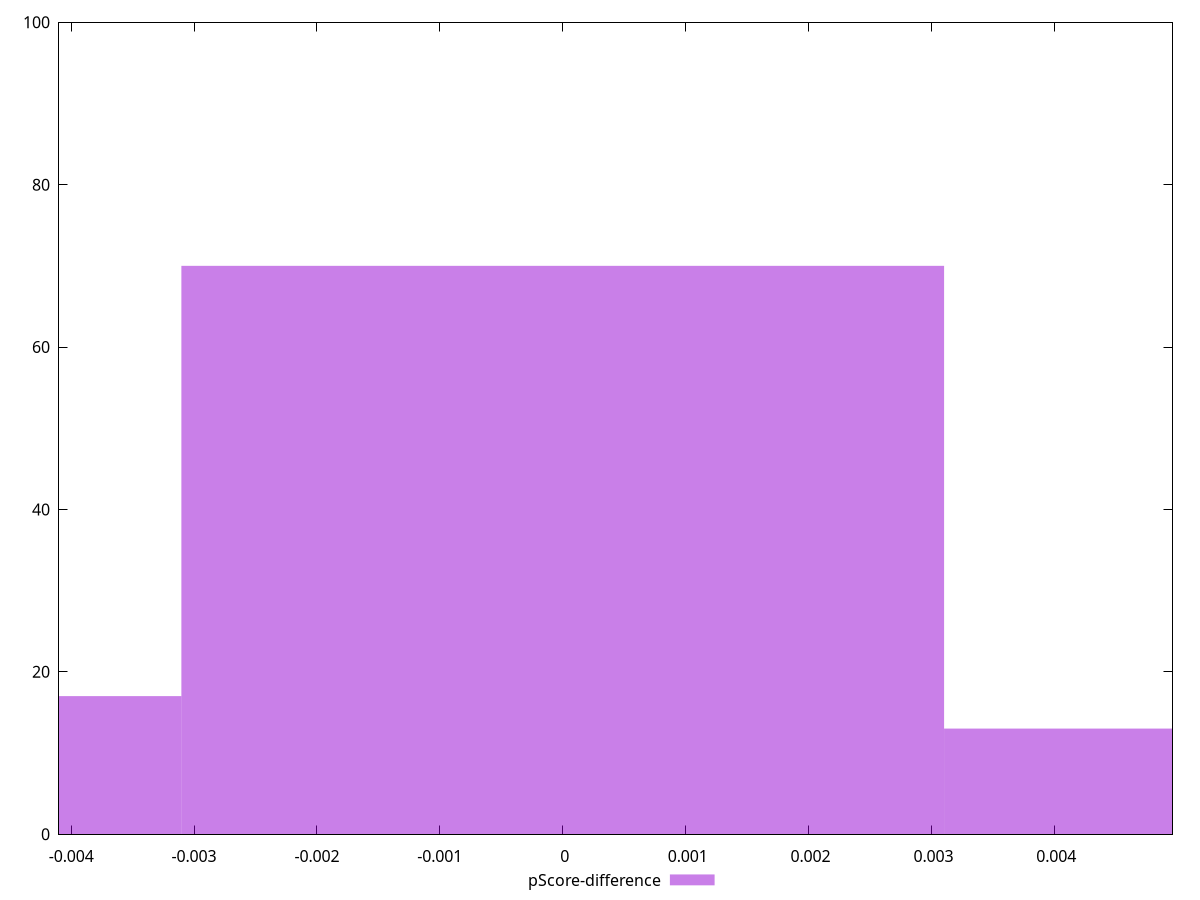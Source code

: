 reset

$pScoreDifference <<EOF
0 70
0.00620579802992832 13
-0.00620579802992832 17
EOF

set key outside below
set boxwidth 0.00620579802992832
set xrange [-0.0040986485428589625:0.004961348995150355]
set yrange [0:100]
set trange [0:100]
set style fill transparent solid 0.5 noborder
set terminal svg size 640, 490 enhanced background rgb 'white'
set output "reports/report_00031_2021-02-24T23-18-18.084Z/max-potential-fid/samples/music/pScore-difference/histogram.svg"

plot $pScoreDifference title "pScore-difference" with boxes

reset
